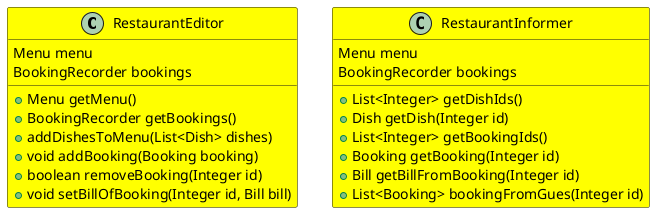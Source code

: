@startuml

class RestaurantEditor #yellow {
  Menu menu
  BookingRecorder bookings

  + Menu getMenu()
  + BookingRecorder getBookings()
  + addDishesToMenu(List<Dish> dishes)
  + void addBooking(Booking booking)
  + boolean removeBooking(Integer id)
  + void setBillOfBooking(Integer id, Bill bill)

}

class RestaurantInformer #yellow {
  Menu menu
  BookingRecorder bookings

    + List<Integer> getDishIds()
    + Dish getDish(Integer id)
    + List<Integer> getBookingIds()
    + Booking getBooking(Integer id)
    + Bill getBillFromBooking(Integer id)
    + List<Booking> bookingFromGues(Integer id)
}

@enduml
